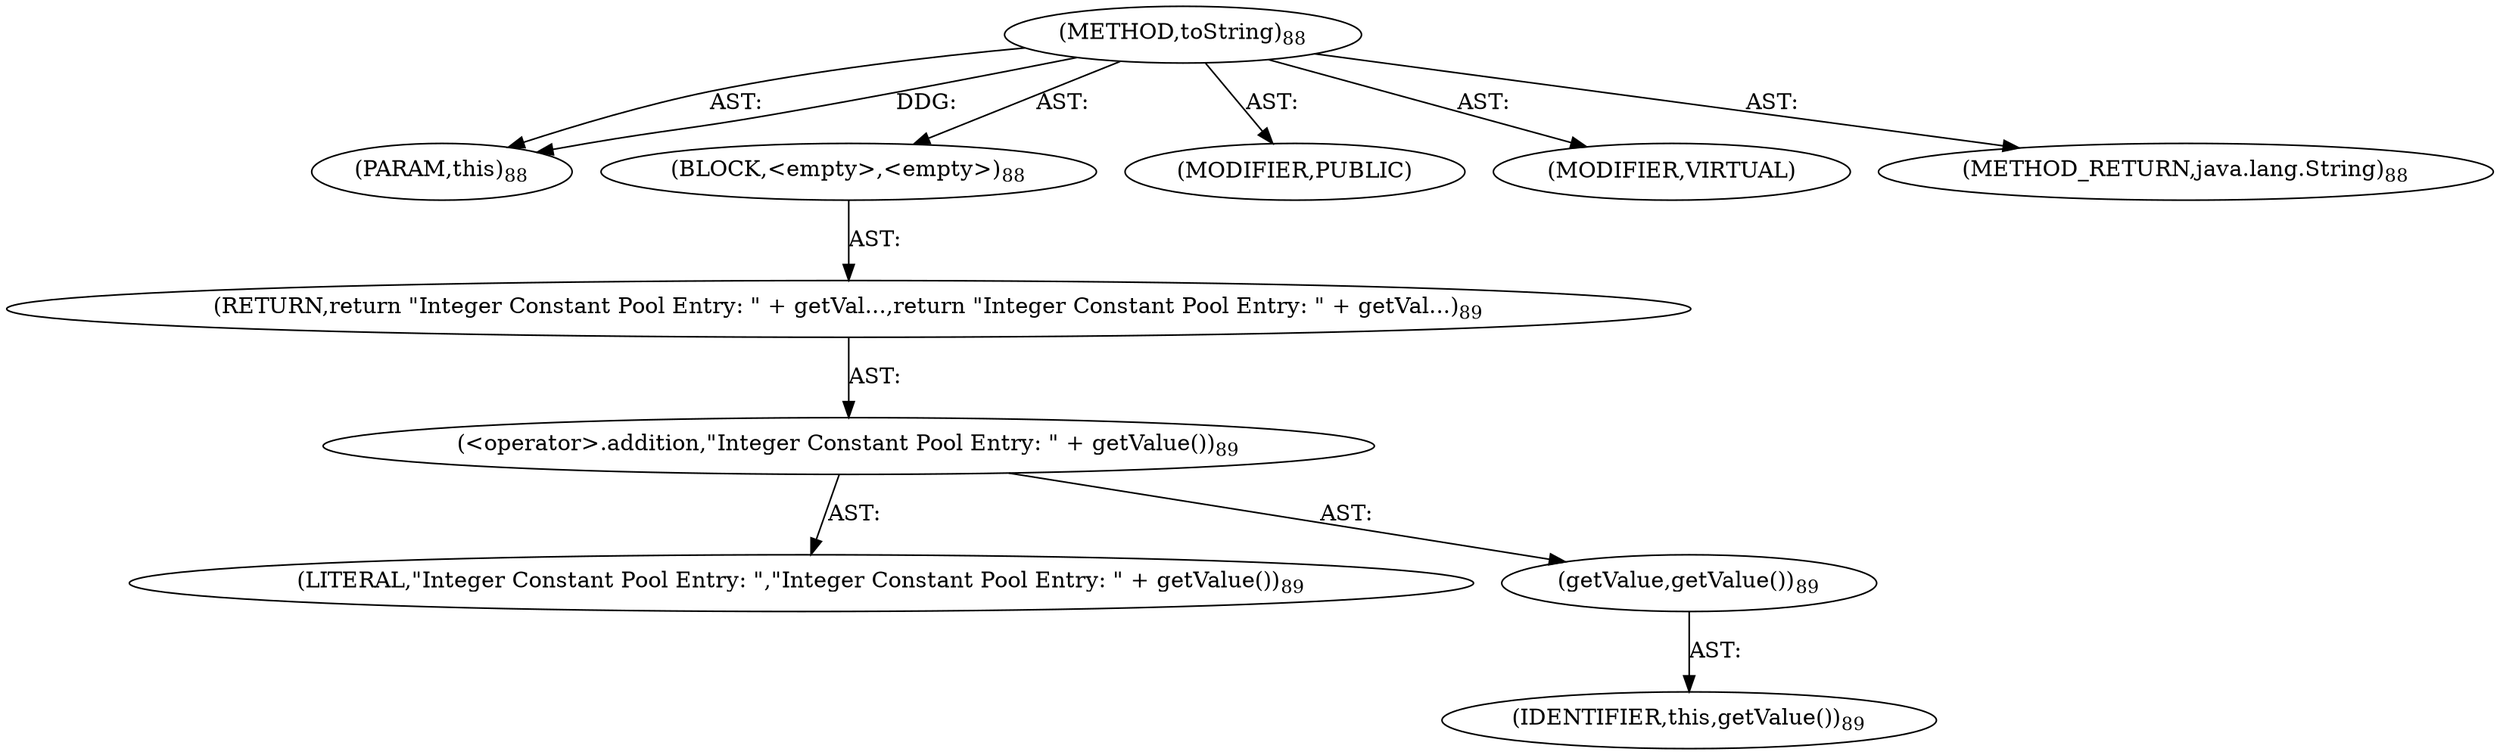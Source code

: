 digraph "toString" {  
"111669149698" [label = <(METHOD,toString)<SUB>88</SUB>> ]
"115964116993" [label = <(PARAM,this)<SUB>88</SUB>> ]
"25769803779" [label = <(BLOCK,&lt;empty&gt;,&lt;empty&gt;)<SUB>88</SUB>> ]
"146028888064" [label = <(RETURN,return &quot;Integer Constant Pool Entry: &quot; + getVal...,return &quot;Integer Constant Pool Entry: &quot; + getVal...)<SUB>89</SUB>> ]
"30064771078" [label = <(&lt;operator&gt;.addition,&quot;Integer Constant Pool Entry: &quot; + getValue())<SUB>89</SUB>> ]
"90194313217" [label = <(LITERAL,&quot;Integer Constant Pool Entry: &quot;,&quot;Integer Constant Pool Entry: &quot; + getValue())<SUB>89</SUB>> ]
"30064771079" [label = <(getValue,getValue())<SUB>89</SUB>> ]
"68719476737" [label = <(IDENTIFIER,this,getValue())<SUB>89</SUB>> ]
"133143986180" [label = <(MODIFIER,PUBLIC)> ]
"133143986181" [label = <(MODIFIER,VIRTUAL)> ]
"128849018882" [label = <(METHOD_RETURN,java.lang.String)<SUB>88</SUB>> ]
  "111669149698" -> "115964116993"  [ label = "AST: "] 
  "111669149698" -> "25769803779"  [ label = "AST: "] 
  "111669149698" -> "133143986180"  [ label = "AST: "] 
  "111669149698" -> "133143986181"  [ label = "AST: "] 
  "111669149698" -> "128849018882"  [ label = "AST: "] 
  "25769803779" -> "146028888064"  [ label = "AST: "] 
  "146028888064" -> "30064771078"  [ label = "AST: "] 
  "30064771078" -> "90194313217"  [ label = "AST: "] 
  "30064771078" -> "30064771079"  [ label = "AST: "] 
  "30064771079" -> "68719476737"  [ label = "AST: "] 
  "111669149698" -> "115964116993"  [ label = "DDG: "] 
}
